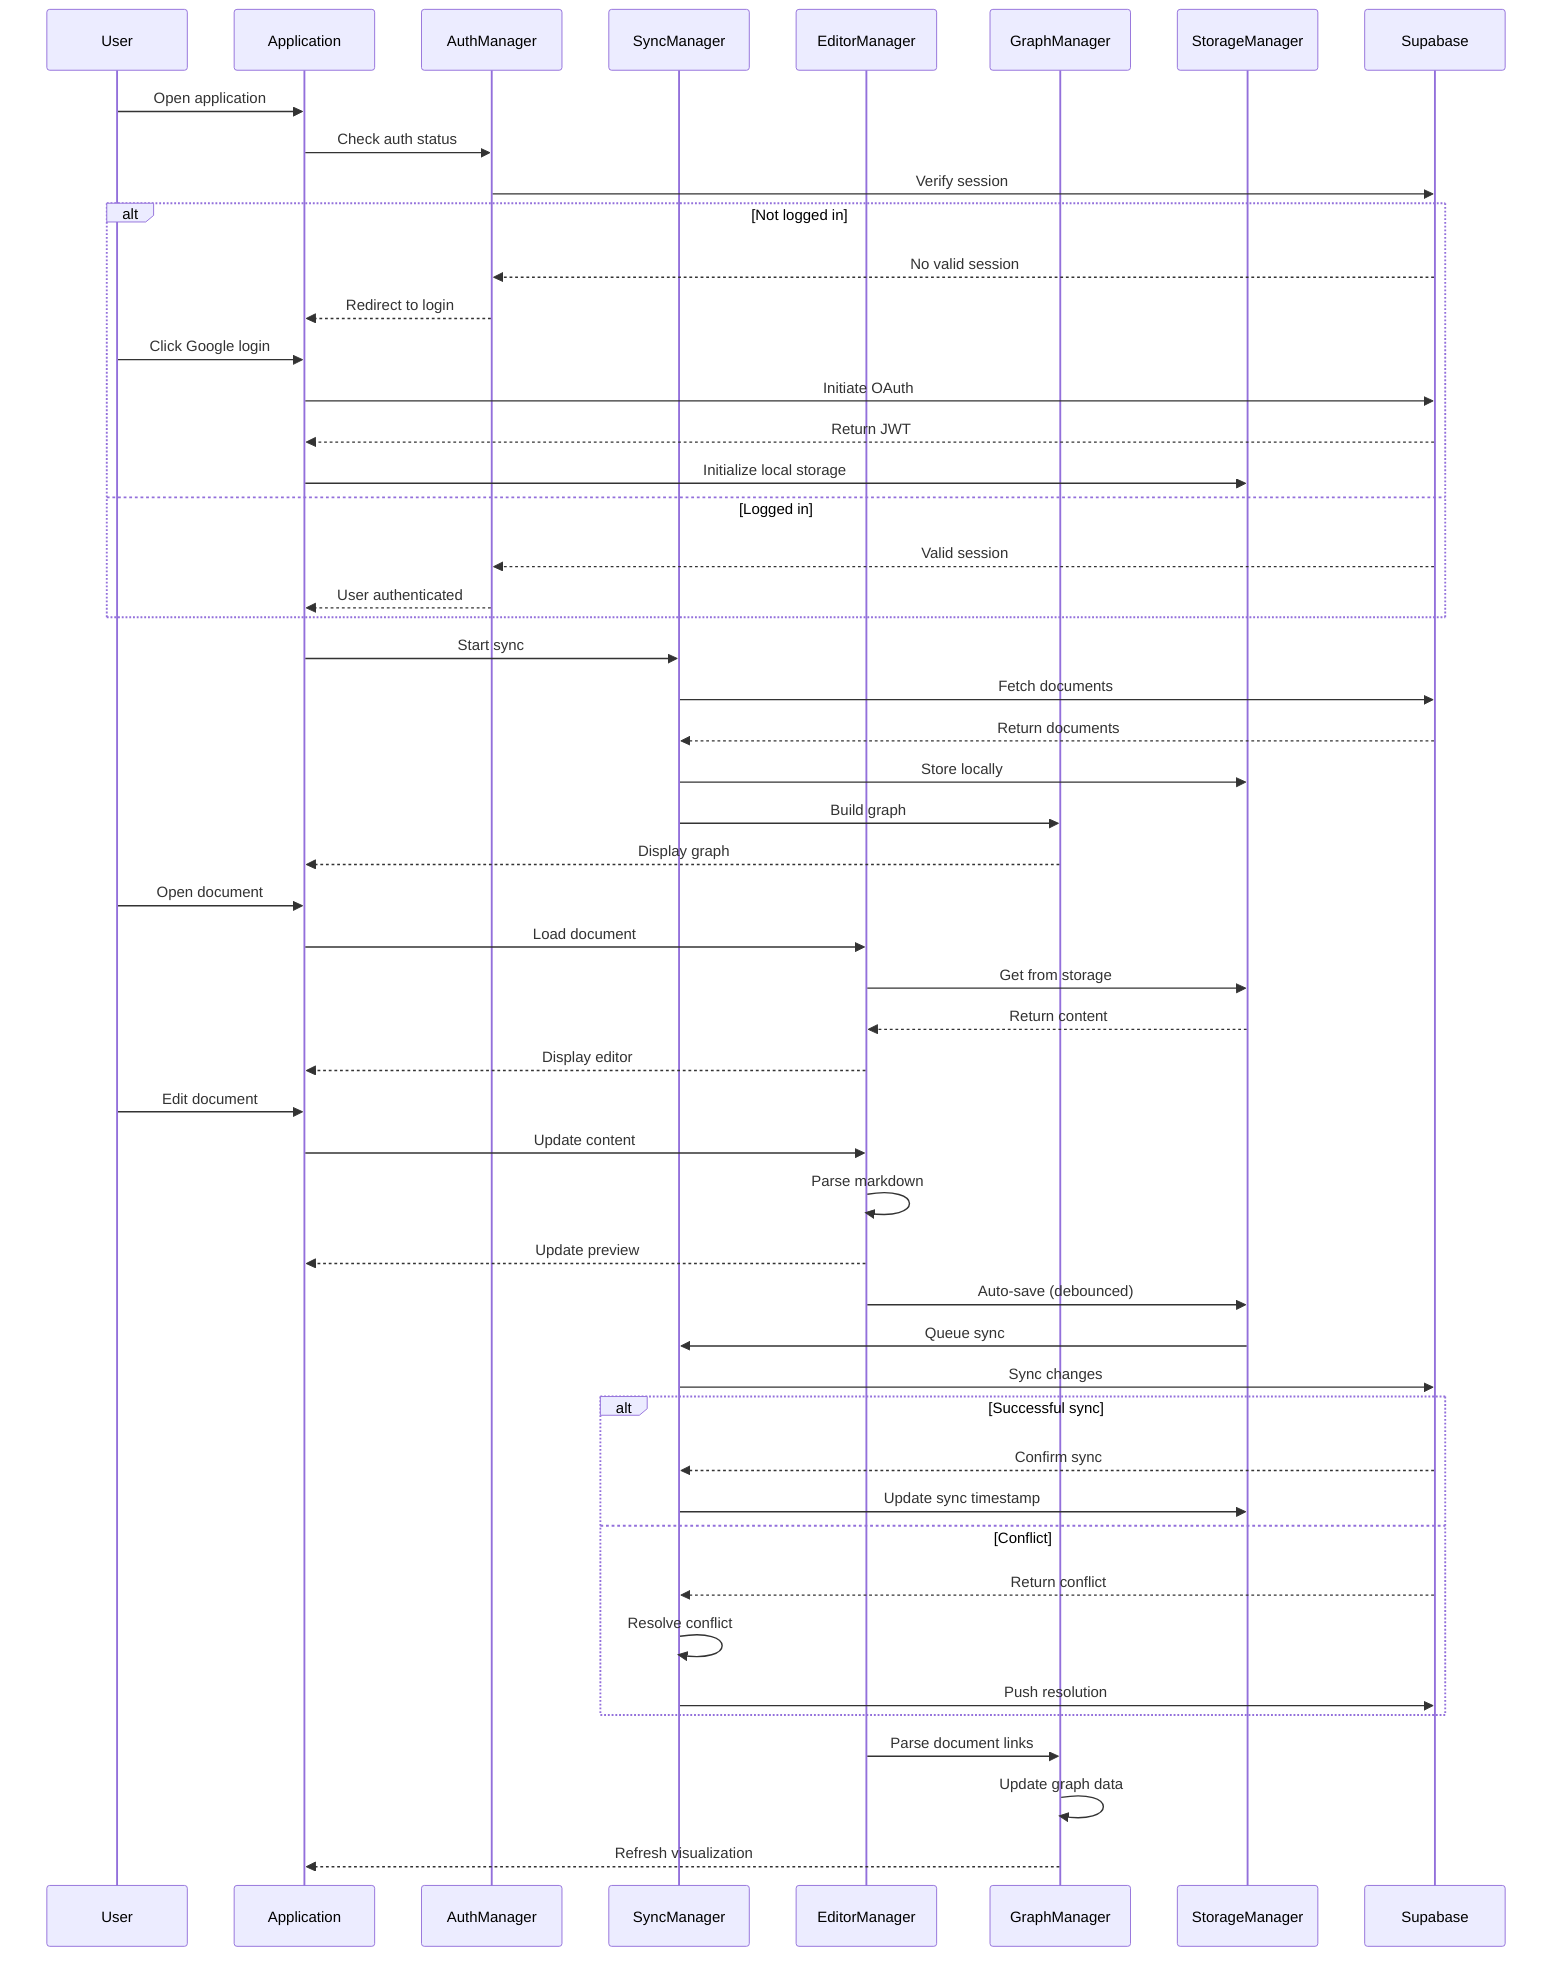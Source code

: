 sequenceDiagram
    participant U as User
    participant App as Application
    participant Auth as AuthManager
    participant SM as SyncManager
    participant EM as EditorManager
    participant GM as GraphManager
    participant ST as StorageManager
    participant SB as Supabase

    %% Login Flow
    U->>App: Open application
    App->>Auth: Check auth status
    Auth->>SB: Verify session
    alt Not logged in
        SB-->>Auth: No valid session
        Auth-->>App: Redirect to login
        U->>App: Click Google login
        App->>SB: Initiate OAuth
        SB-->>App: Return JWT
        App->>ST: Initialize local storage
    else Logged in
        SB-->>Auth: Valid session
        Auth-->>App: User authenticated
    end

    %% Initial Data Load
    App->>SM: Start sync
    SM->>SB: Fetch documents
    SB-->>SM: Return documents
    SM->>ST: Store locally
    SM->>GM: Build graph
    GM-->>App: Display graph

    %% Document Editing
    U->>App: Open document
    App->>EM: Load document
    EM->>ST: Get from storage
    ST-->>EM: Return content
    EM-->>App: Display editor

    U->>App: Edit document
    App->>EM: Update content
    EM->>EM: Parse markdown
    EM-->>App: Update preview
    EM->>ST: Auto-save (debounced)
    ST->>SM: Queue sync

    %% Background Sync
    SM->>SB: Sync changes
    alt Successful sync
        SB-->>SM: Confirm sync
        SM->>ST: Update sync timestamp
    else Conflict
        SB-->>SM: Return conflict
        SM->>SM: Resolve conflict
        SM->>SB: Push resolution
    end

    %% Graph Update
    EM->>GM: Parse document links
    GM->>GM: Update graph data
    GM-->>App: Refresh visualization